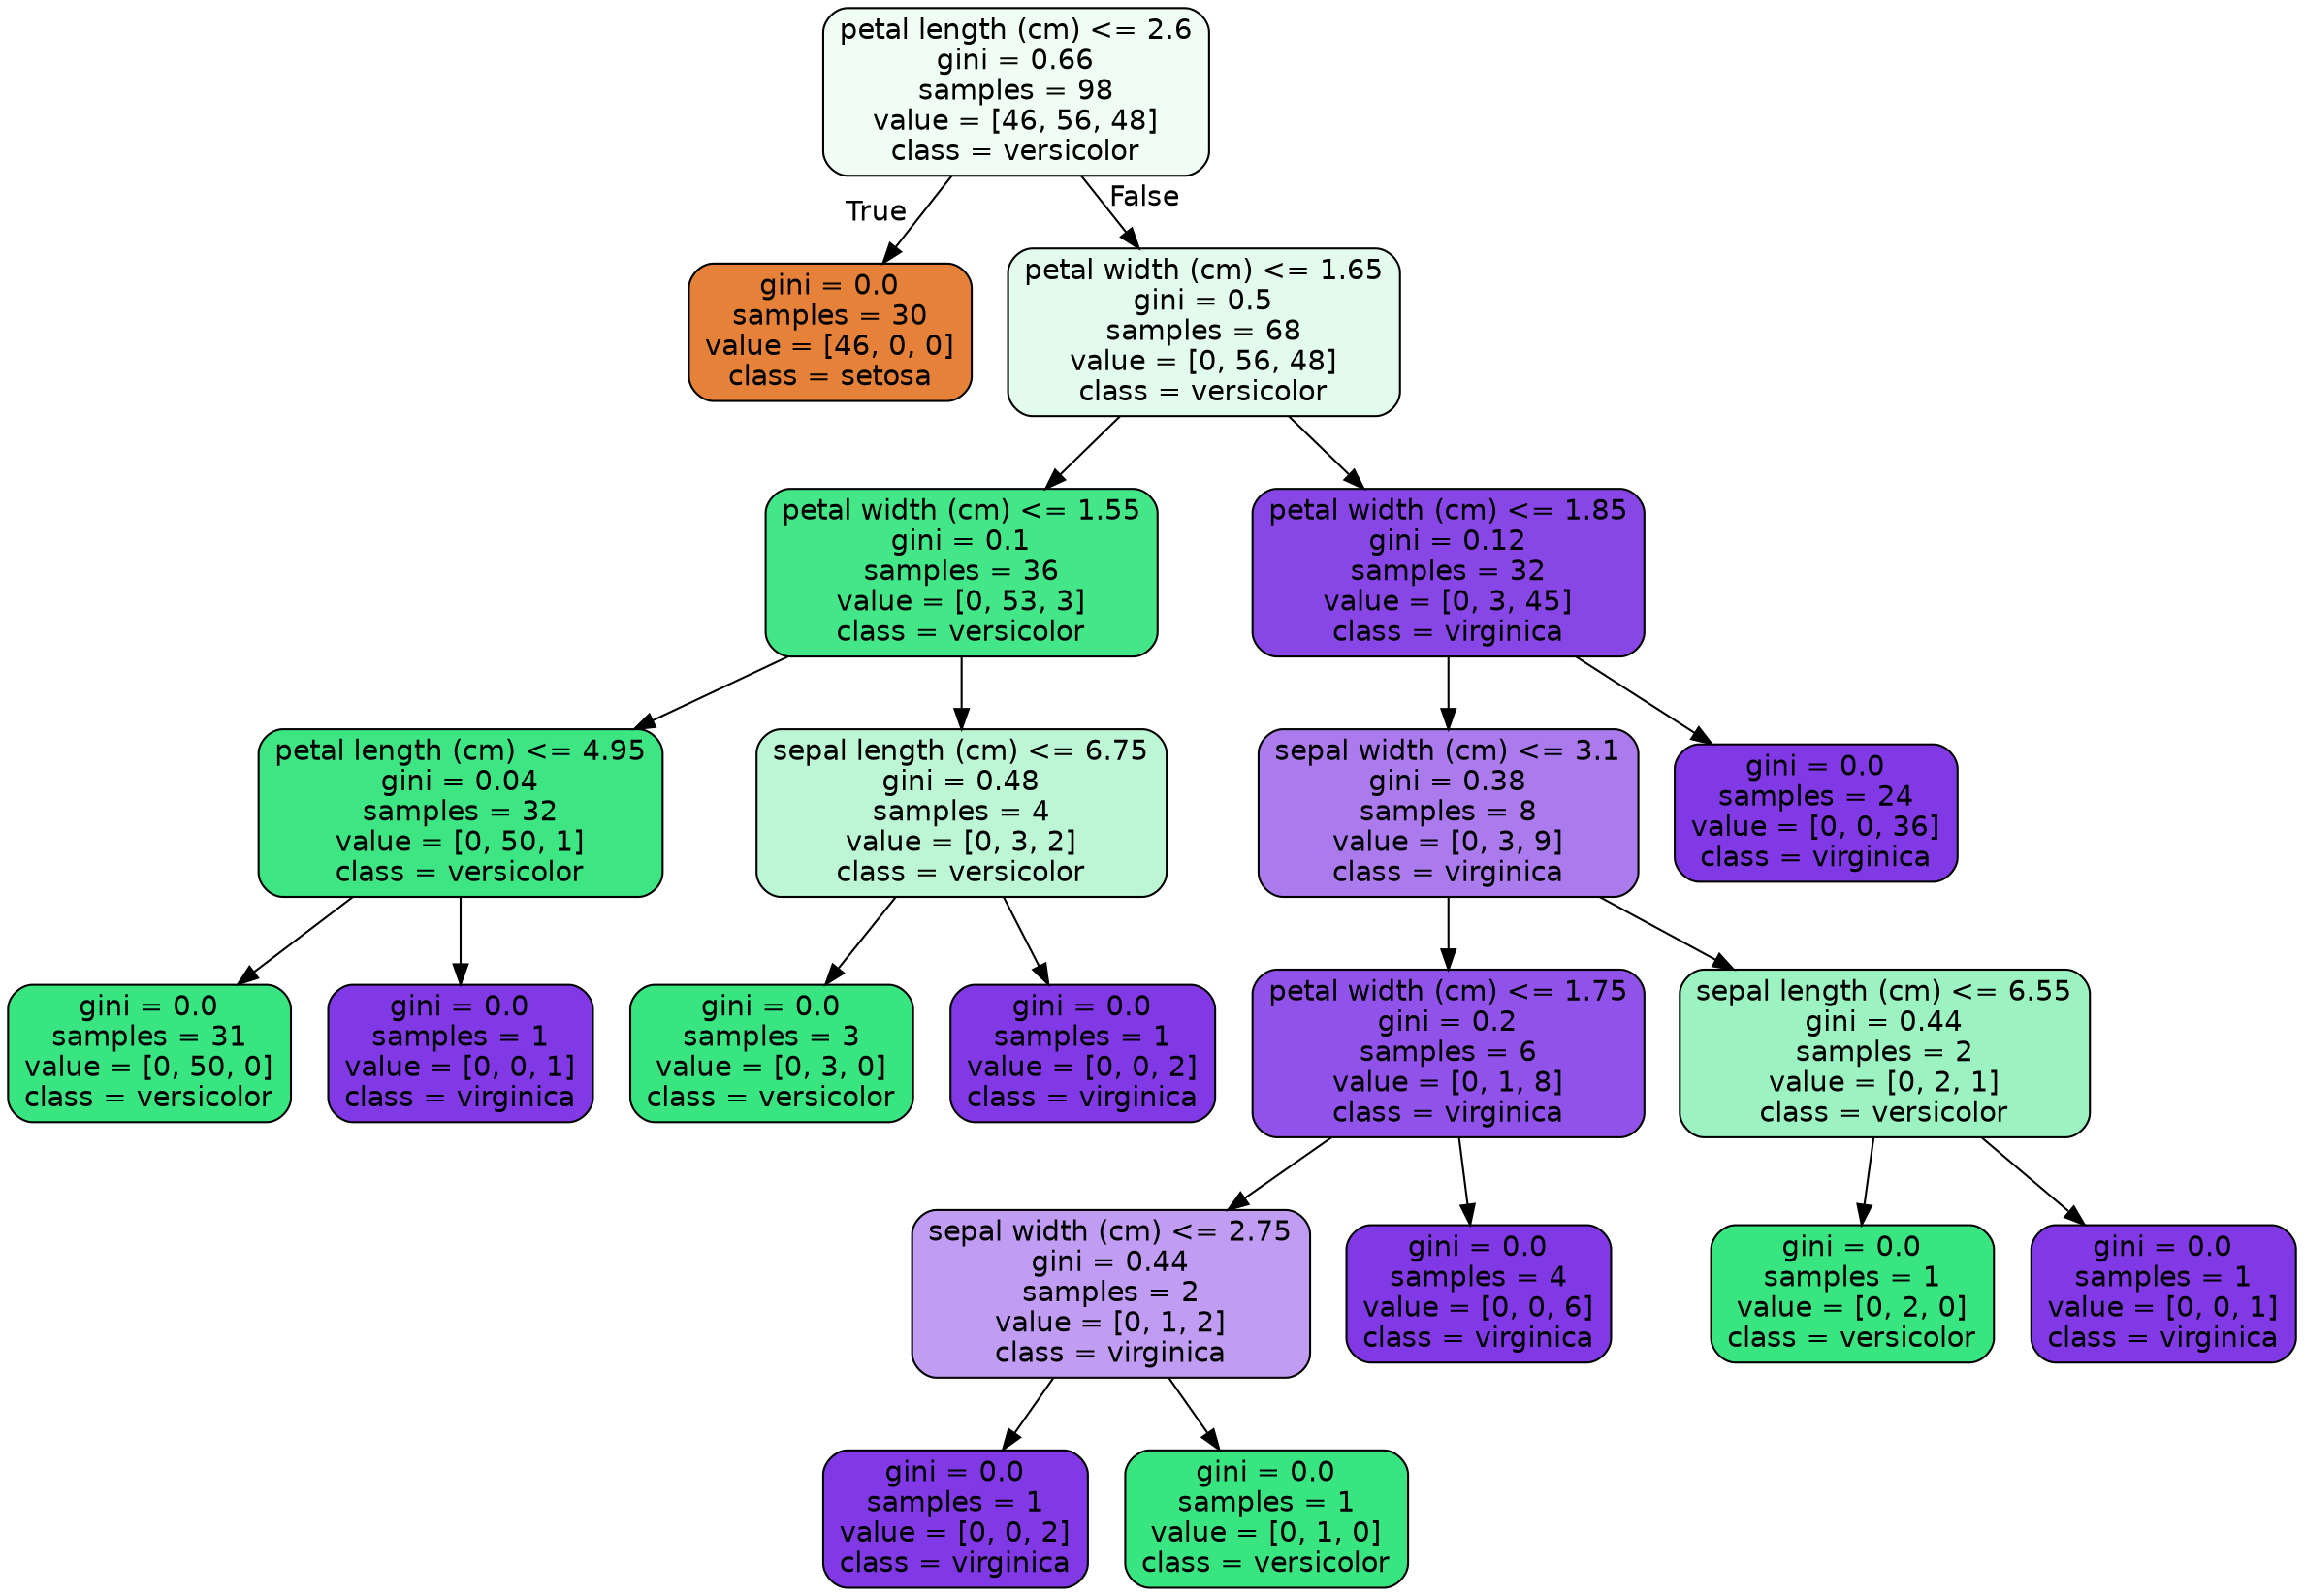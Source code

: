 digraph Tree {
node [shape=box, style="filled, rounded", color="black", fontname=helvetica] ;
edge [fontname=helvetica] ;
0 [label="petal length (cm) <= 2.6\ngini = 0.66\nsamples = 98\nvalue = [46, 56, 48]\nclass = versicolor", fillcolor="#39e58114"] ;
1 [label="gini = 0.0\nsamples = 30\nvalue = [46, 0, 0]\nclass = setosa", fillcolor="#e58139ff"] ;
0 -> 1 [labeldistance=2.5, labelangle=45, headlabel="True"] ;
2 [label="petal width (cm) <= 1.65\ngini = 0.5\nsamples = 68\nvalue = [0, 56, 48]\nclass = versicolor", fillcolor="#39e58124"] ;
0 -> 2 [labeldistance=2.5, labelangle=-45, headlabel="False"] ;
3 [label="petal width (cm) <= 1.55\ngini = 0.1\nsamples = 36\nvalue = [0, 53, 3]\nclass = versicolor", fillcolor="#39e581f1"] ;
2 -> 3 ;
4 [label="petal length (cm) <= 4.95\ngini = 0.04\nsamples = 32\nvalue = [0, 50, 1]\nclass = versicolor", fillcolor="#39e581fa"] ;
3 -> 4 ;
5 [label="gini = 0.0\nsamples = 31\nvalue = [0, 50, 0]\nclass = versicolor", fillcolor="#39e581ff"] ;
4 -> 5 ;
6 [label="gini = 0.0\nsamples = 1\nvalue = [0, 0, 1]\nclass = virginica", fillcolor="#8139e5ff"] ;
4 -> 6 ;
7 [label="sepal length (cm) <= 6.75\ngini = 0.48\nsamples = 4\nvalue = [0, 3, 2]\nclass = versicolor", fillcolor="#39e58155"] ;
3 -> 7 ;
8 [label="gini = 0.0\nsamples = 3\nvalue = [0, 3, 0]\nclass = versicolor", fillcolor="#39e581ff"] ;
7 -> 8 ;
9 [label="gini = 0.0\nsamples = 1\nvalue = [0, 0, 2]\nclass = virginica", fillcolor="#8139e5ff"] ;
7 -> 9 ;
10 [label="petal width (cm) <= 1.85\ngini = 0.12\nsamples = 32\nvalue = [0, 3, 45]\nclass = virginica", fillcolor="#8139e5ee"] ;
2 -> 10 ;
11 [label="sepal width (cm) <= 3.1\ngini = 0.38\nsamples = 8\nvalue = [0, 3, 9]\nclass = virginica", fillcolor="#8139e5aa"] ;
10 -> 11 ;
12 [label="petal width (cm) <= 1.75\ngini = 0.2\nsamples = 6\nvalue = [0, 1, 8]\nclass = virginica", fillcolor="#8139e5df"] ;
11 -> 12 ;
13 [label="sepal width (cm) <= 2.75\ngini = 0.44\nsamples = 2\nvalue = [0, 1, 2]\nclass = virginica", fillcolor="#8139e57f"] ;
12 -> 13 ;
14 [label="gini = 0.0\nsamples = 1\nvalue = [0, 0, 2]\nclass = virginica", fillcolor="#8139e5ff"] ;
13 -> 14 ;
15 [label="gini = 0.0\nsamples = 1\nvalue = [0, 1, 0]\nclass = versicolor", fillcolor="#39e581ff"] ;
13 -> 15 ;
16 [label="gini = 0.0\nsamples = 4\nvalue = [0, 0, 6]\nclass = virginica", fillcolor="#8139e5ff"] ;
12 -> 16 ;
17 [label="sepal length (cm) <= 6.55\ngini = 0.44\nsamples = 2\nvalue = [0, 2, 1]\nclass = versicolor", fillcolor="#39e5817f"] ;
11 -> 17 ;
18 [label="gini = 0.0\nsamples = 1\nvalue = [0, 2, 0]\nclass = versicolor", fillcolor="#39e581ff"] ;
17 -> 18 ;
19 [label="gini = 0.0\nsamples = 1\nvalue = [0, 0, 1]\nclass = virginica", fillcolor="#8139e5ff"] ;
17 -> 19 ;
20 [label="gini = 0.0\nsamples = 24\nvalue = [0, 0, 36]\nclass = virginica", fillcolor="#8139e5ff"] ;
10 -> 20 ;
}